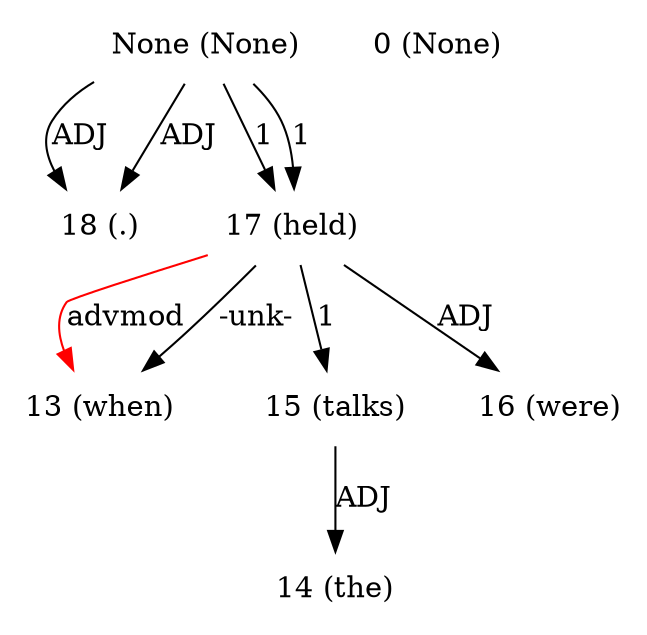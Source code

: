 digraph G{
edge [dir=forward]
node [shape=plaintext]

None [label="None (None)"]
None -> 18 [label="ADJ"]
None [label="None (None)"]
None -> 17 [label="1"]
None -> 18 [label="ADJ"]
None [label="None (None)"]
None -> 17 [label="1"]
0 [label="0 (None)"]
13 [label="13 (when)"]
17 -> 13 [label="advmod", color="red"]
14 [label="14 (the)"]
15 [label="15 (talks)"]
15 -> 14 [label="ADJ"]
16 [label="16 (were)"]
17 [label="17 (held)"]
17 -> 15 [label="1"]
17 -> 13 [label="-unk-"]
17 -> 16 [label="ADJ"]
18 [label="18 (.)"]
}
